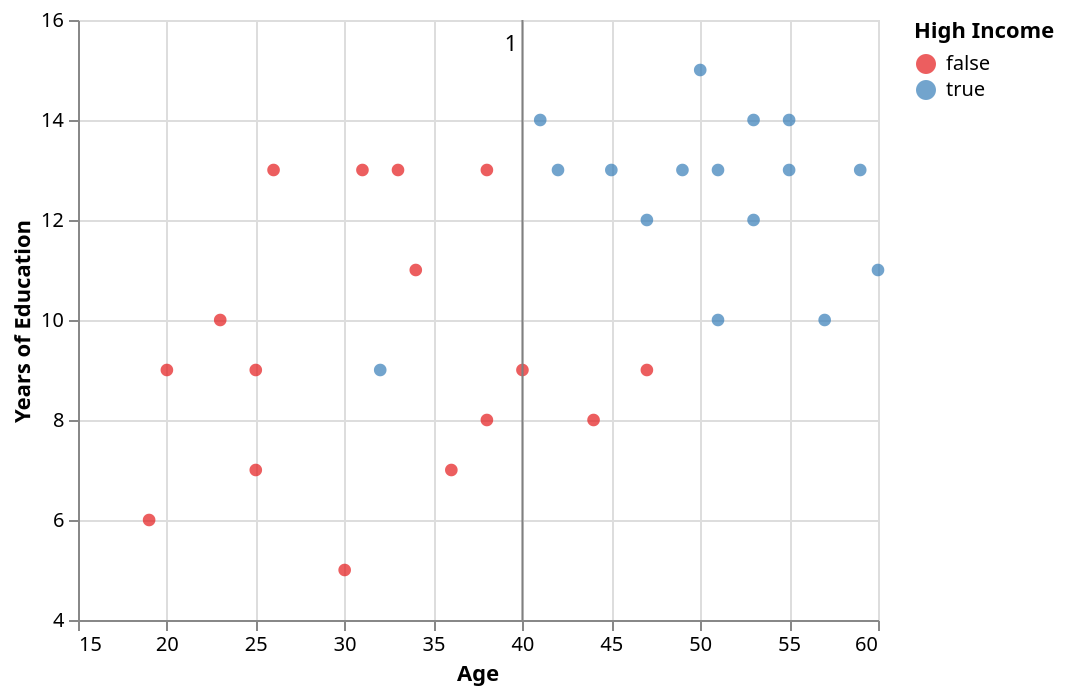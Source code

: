 {
  "config": {
    "view": {
      "continuousWidth": 400,
      "continuousHeight": 300
    }
  },
  "layer": [
    {
      "data": {
        "name": "data-194e1fe9e7d882837db17b6196d9a5a2"
      },
      "mark": "circle",
      "encoding": {
        "color": {
          "type": "nominal",
          "field": "High Income",
          "scale": {
            "scheme": "set1"
          }
        },
        "size": {
          "value": 40
        },
        "x": {
          "type": "quantitative",
          "field": "Age",
          "scale": {
            "domain": [
              15,
              60
            ]
          }
        },
        "y": {
          "type": "quantitative",
          "field": "Years of Education",
          "scale": {
            "domain": [
              4,
              16
            ]
          }
        }
      },
      "selection": {
        "Max": {
          "type": "single",
          "fields": [
            "Depth"
          ],
          "bind": {
            "input": "select",
            "options": [
              1,
              2,
              3,
              4
            ]
          },
          "init": {
            "Depth": 1
          }
        }
      }
    },
    {
      "data": {
        "name": "data-bc9953c9636a481bff52d26011eacf6f"
      },
      "mark": "line",
      "encoding": {
        "color": {
          "value": "grey"
        },
        "size": {
          "value": 1
        },
        "x": {
          "type": "quantitative",
          "field": "Age"
        },
        "y": {
          "type": "quantitative",
          "field": "Years of Education"
        }
      },
      "transform": [
        {
          "filter": {
            "selection": "Max"
          }
        }
      ]
    },
    {
      "data": {
        "name": "data-2ff2aa998f5841659dd2c5f6d9ea26e9"
      },
      "mark": "line",
      "encoding": {
        "color": {
          "value": "grey"
        },
        "size": {
          "value": 1
        },
        "x": {
          "type": "quantitative",
          "field": "Age"
        },
        "y": {
          "type": "quantitative",
          "field": "Years of Education"
        }
      },
      "transform": [
        {
          "filter": {
            "selection": "Max"
          }
        }
      ]
    },
    {
      "data": {
        "name": "data-e5ffb9d86a2e418cb10836bd0a8507b8"
      },
      "mark": "line",
      "encoding": {
        "color": {
          "value": "grey"
        },
        "size": {
          "value": 1
        },
        "x": {
          "type": "quantitative",
          "field": "Age"
        },
        "y": {
          "type": "quantitative",
          "field": "Years of Education"
        }
      },
      "transform": [
        {
          "filter": {
            "selection": "Max"
          }
        }
      ]
    },
    {
      "data": {
        "name": "data-2da81f8e7919fd100421d78f5aaec773"
      },
      "mark": "line",
      "encoding": {
        "color": {
          "value": "grey"
        },
        "size": {
          "value": 1
        },
        "x": {
          "type": "quantitative",
          "field": "Age"
        },
        "y": {
          "type": "quantitative",
          "field": "Years of Education"
        }
      },
      "transform": [
        {
          "filter": {
            "selection": "Max"
          }
        }
      ]
    },
    {
      "data": {
        "name": "data-50f6676429df012474ec81ae6fb139ef"
      },
      "mark": {
        "type": "text",
        "align": "left"
      },
      "encoding": {
        "text": {
          "type": "ordinal",
          "field": "Depth"
        },
        "x": {
          "type": "quantitative",
          "field": "Age"
        },
        "y": {
          "type": "quantitative",
          "field": "Years of Education"
        }
      },
      "transform": [
        {
          "filter": {
            "selection": "Max"
          }
        }
      ]
    }
  ],
  "$schema": "https://vega.github.io/schema/vega-lite/v5.json",
  "datasets": {
    "data-194e1fe9e7d882837db17b6196d9a5a2": [
      {
        "Age": 38,
        "Years of Education": 8,
        "High Income": false
      },
      {
        "Age": 59,
        "Years of Education": 13,
        "High Income": true
      },
      {
        "Age": 26,
        "Years of Education": 13,
        "High Income": false
      },
      {
        "Age": 51,
        "Years of Education": 13,
        "High Income": true
      },
      {
        "Age": 34,
        "Years of Education": 11,
        "High Income": false
      },
      {
        "Age": 50,
        "Years of Education": 15,
        "High Income": true
      },
      {
        "Age": 45,
        "Years of Education": 13,
        "High Income": true
      },
      {
        "Age": 57,
        "Years of Education": 10,
        "High Income": true
      },
      {
        "Age": 23,
        "Years of Education": 10,
        "High Income": false
      },
      {
        "Age": 19,
        "Years of Education": 6,
        "High Income": false
      },
      {
        "Age": 49,
        "Years of Education": 13,
        "High Income": true
      },
      {
        "Age": 31,
        "Years of Education": 13,
        "High Income": false
      },
      {
        "Age": 51,
        "Years of Education": 10,
        "High Income": true
      },
      {
        "Age": 33,
        "Years of Education": 13,
        "High Income": false
      },
      {
        "Age": 40,
        "Years of Education": 9,
        "High Income": false
      },
      {
        "Age": 20,
        "Years of Education": 9,
        "High Income": false
      },
      {
        "Age": 42,
        "Years of Education": 13,
        "High Income": true
      },
      {
        "Age": 36,
        "Years of Education": 7,
        "High Income": false
      },
      {
        "Age": 25,
        "Years of Education": 9,
        "High Income": false
      },
      {
        "Age": 44,
        "Years of Education": 8,
        "High Income": false
      },
      {
        "Age": 38,
        "Years of Education": 13,
        "High Income": false
      },
      {
        "Age": 47,
        "Years of Education": 9,
        "High Income": false
      },
      {
        "Age": 32,
        "Years of Education": 9,
        "High Income": true
      },
      {
        "Age": 25,
        "Years of Education": 7,
        "High Income": false
      },
      {
        "Age": 30,
        "Years of Education": 5,
        "High Income": false
      },
      {
        "Age": 55,
        "Years of Education": 13,
        "High Income": true
      },
      {
        "Age": 53,
        "Years of Education": 12,
        "High Income": true
      },
      {
        "Age": 47,
        "Years of Education": 12,
        "High Income": true
      },
      {
        "Age": 55,
        "Years of Education": 14,
        "High Income": true
      },
      {
        "Age": 60,
        "Years of Education": 11,
        "High Income": true
      },
      {
        "Age": 53,
        "Years of Education": 14,
        "High Income": true
      },
      {
        "Age": 41,
        "Years of Education": 14,
        "High Income": true
      }
    ],
    "data-bc9953c9636a481bff52d26011eacf6f": [
      {
        "Age": 40,
        "Years of Education": 16,
        "High Income": false,
        "Depth": 1
      },
      {
        "Age": 40,
        "Years of Education": 4,
        "High Income": true,
        "Depth": 1
      },
      {
        "Age": 15,
        "Years of Education": 10,
        "High Income": false,
        "Depth": 2
      },
      {
        "Age": 60,
        "Years of Education": 10,
        "High Income": true,
        "Depth": 2
      },
      {
        "Age": 25,
        "Years of Education": 4,
        "High Income": false,
        "Depth": 3
      },
      {
        "Age": 25,
        "Years of Education": 10,
        "High Income": true,
        "Depth": 3
      },
      {
        "Age": 25,
        "Years of Education": 8,
        "High Income": false,
        "Depth": 4
      },
      {
        "Age": 40,
        "Years of Education": 8,
        "High Income": true,
        "Depth": 4
      }
    ],
    "data-2ff2aa998f5841659dd2c5f6d9ea26e9": [
      {
        "Age": 40,
        "Years of Education": 16,
        "High Income": false,
        "Depth": 2
      },
      {
        "Age": 40,
        "Years of Education": 4,
        "High Income": true,
        "Depth": 2
      },
      {
        "Age": 15,
        "Years of Education": 10,
        "High Income": false,
        "Depth": 3
      },
      {
        "Age": 60,
        "Years of Education": 10,
        "High Income": true,
        "Depth": 3
      },
      {
        "Age": 25,
        "Years of Education": 4,
        "High Income": false,
        "Depth": 4
      },
      {
        "Age": 25,
        "Years of Education": 10,
        "High Income": true,
        "Depth": 4
      }
    ],
    "data-e5ffb9d86a2e418cb10836bd0a8507b8": [
      {
        "Age": 40,
        "Years of Education": 16,
        "High Income": false,
        "Depth": 3
      },
      {
        "Age": 40,
        "Years of Education": 4,
        "High Income": true,
        "Depth": 3
      },
      {
        "Age": 15,
        "Years of Education": 10,
        "High Income": false,
        "Depth": 4
      },
      {
        "Age": 60,
        "Years of Education": 10,
        "High Income": true,
        "Depth": 4
      }
    ],
    "data-2da81f8e7919fd100421d78f5aaec773": [
      {
        "Age": 40,
        "Years of Education": 16,
        "High Income": false,
        "Depth": 4
      },
      {
        "Age": 40,
        "Years of Education": 4,
        "High Income": true,
        "Depth": 4
      }
    ],
    "data-50f6676429df012474ec81ae6fb139ef": [
      {
        "Age": 39,
        "Years of Education": 15.5,
        "High Income": false,
        "Depth": 1
      },
      {
        "Age": 16,
        "Years of Education": 10.3,
        "High Income": true,
        "Depth": 2
      },
      {
        "Age": 41,
        "Years of Education": 10.3,
        "High Income": false,
        "Depth": 2
      },
      {
        "Age": 25.5,
        "Years of Education": 9.7,
        "High Income": true,
        "Depth": 3
      },
      {
        "Age": 25.5,
        "Years of Education": 8.3,
        "High Income": false,
        "Depth": 4
      }
    ]
  }
}